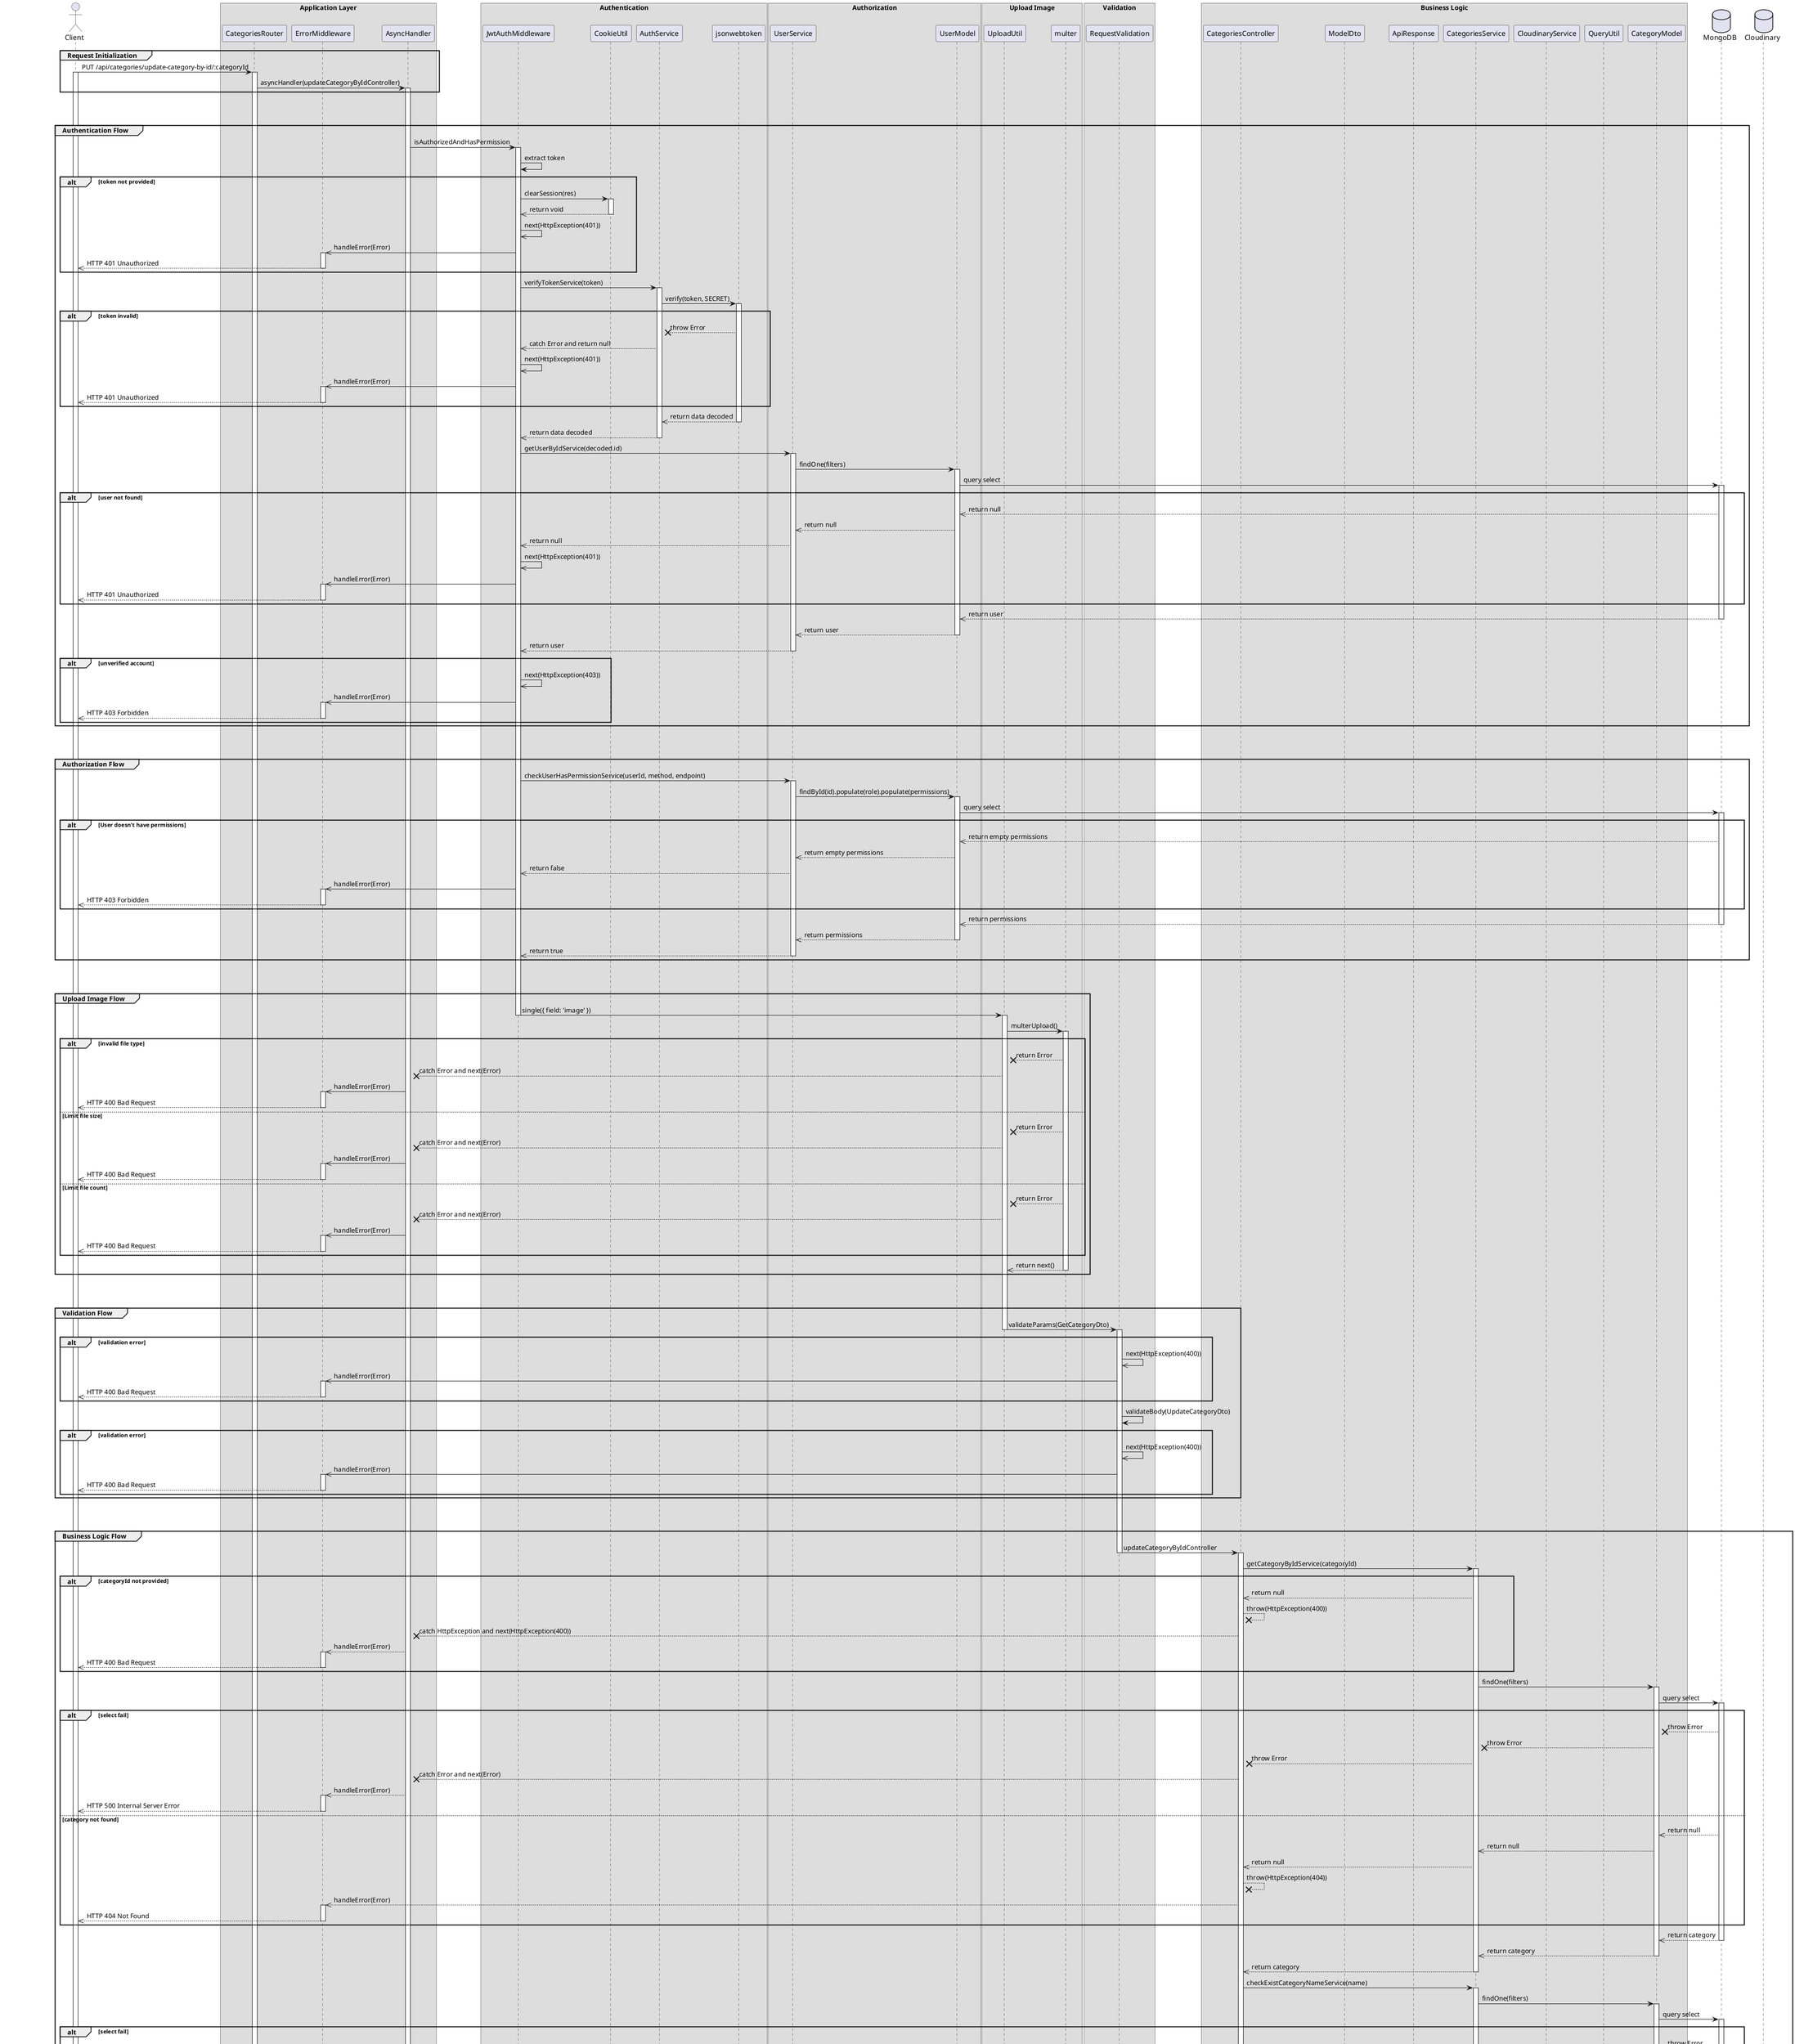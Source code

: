 @startuml update Category

actor Client

box "Application Layer"
participant CategoriesRouter 
participant ErrorMiddleware 
participant AsyncHandler 
end box

box "Authentication"
participant JwtAuthMiddleware 
participant CookieUtil
participant AuthService
participant jsonwebtoken
end box

box "Authorization"
participant UserService 
participant UserModel
end box

box "Upload Image"
participant UploadUtil
participant multer
end box

box "Validation"
participant RequestValidation
end box

box "Business Logic"
participant CategoriesController
participant ModelDto
participant ApiResponse
participant CategoriesService
participant CloudinaryService
participant QueryUtil
participant CategoryModel
end box

database MongoDB
database Cloudinary

' Step 1
group Request Initialization
    Client -> CategoriesRouter: PUT /api/categories/update-category-by-id/:categoryId
    activate Client
    activate CategoriesRouter
    CategoriesRouter -> AsyncHandler: asyncHandler(updateCategoryByIdController)
    activate AsyncHandler
end

break
break

' Step 2
group Authentication Flow
    AsyncHandler -> JwtAuthMiddleware: isAuthorizedAndHasPermission
    activate JwtAuthMiddleware

    JwtAuthMiddleware -> JwtAuthMiddleware: extract token
    alt token not provided
        JwtAuthMiddleware -> CookieUtil: clearSession(res)
        activate CookieUtil
        CookieUtil -->> JwtAuthMiddleware: return void
        deactivate CookieUtil
        JwtAuthMiddleware ->> JwtAuthMiddleware: next(HttpException(401))
        JwtAuthMiddleware ->> ErrorMiddleware: handleError(Error)
        activate ErrorMiddleware
        ErrorMiddleware -->> Client: HTTP 401 Unauthorized
        deactivate ErrorMiddleware
    end 

    JwtAuthMiddleware -> AuthService: verifyTokenService(token)
    activate AuthService
    AuthService -> jsonwebtoken: verify(token, SECRET)
    activate jsonwebtoken
    alt token invalid
        jsonwebtoken --x AuthService: throw Error
        AuthService -->> JwtAuthMiddleware: catch Error and return null
        JwtAuthMiddleware ->> JwtAuthMiddleware: next(HttpException(401))
        JwtAuthMiddleware ->> ErrorMiddleware: handleError(Error)
        activate ErrorMiddleware
        ErrorMiddleware -->> Client: HTTP 401 Unauthorized
        deactivate ErrorMiddleware
    end

    jsonwebtoken -->> AuthService: return data decoded
    deactivate jsonwebtoken
    AuthService -->> JwtAuthMiddleware: return data decoded
    deactivate AuthService
    JwtAuthMiddleware -> UserService: getUserByIdService(decoded.id)
    activate UserService
    UserService -> UserModel: findOne(filters)
    activate UserModel
    UserModel -> MongoDB: query select
    activate MongoDB

    alt user not found
        MongoDB -->> UserModel: return null
        UserModel -->> UserService: return null
        UserService -->> JwtAuthMiddleware: return null
        JwtAuthMiddleware ->> JwtAuthMiddleware: next(HttpException(401))
        JwtAuthMiddleware ->> ErrorMiddleware: handleError(Error)
        activate ErrorMiddleware
        ErrorMiddleware -->> Client: HTTP 401 Unauthorized
        deactivate ErrorMiddleware
    end

    MongoDB -->> UserModel: return user
    deactivate MongoDB
    UserModel -->> UserService: return user
    deactivate UserModel
    UserService -->> JwtAuthMiddleware: return user
    deactivate UserService

    alt unverified account
        JwtAuthMiddleware ->> JwtAuthMiddleware: next(HttpException(403))
        JwtAuthMiddleware ->> ErrorMiddleware: handleError(Error)
        activate ErrorMiddleware
        ErrorMiddleware -->> Client: HTTP 403 Forbidden
        deactivate ErrorMiddleware
    end
end

break
break

' Step 3
group Authorization Flow
    JwtAuthMiddleware -> UserService: checkUserHasPermissionService(userId, method, endpoint)
    activate UserService
    UserService -> UserModel: findById(id).populate(role).populate(permissions)
    activate UserModel
    UserModel -> MongoDB: query select
    activate MongoDB

    alt User doesn't have permissions 
        MongoDB -->> UserModel: return empty permissions
        UserModel -->> UserService: return empty permissions
        UserService -->> JwtAuthMiddleware: return false
        JwtAuthMiddleware ->> ErrorMiddleware: handleError(Error)
        activate ErrorMiddleware
        ErrorMiddleware -->> Client: HTTP 403 Forbidden
        deactivate ErrorMiddleware
    end

    MongoDB -->> UserModel: return permissions
    deactivate MongoDB
    UserModel -->> UserService: return permissions
    deactivate UserModel
    UserService -->> JwtAuthMiddleware: return true
    deactivate UserService
end

break
break

' Step 4
group Upload Image Flow
    JwtAuthMiddleware -> UploadUtil: single({ field: 'image' })
    deactivate JwtAuthMiddleware
    activate UploadUtil
    UploadUtil -> multer: multerUpload()
    activate multer

    alt invalid file type
        multer --x UploadUtil: return Error
        UploadUtil --x AsyncHandler: catch Error and next(Error)
        AsyncHandler ->> ErrorMiddleware: handleError(Error)
        activate ErrorMiddleware
        ErrorMiddleware -->> Client: HTTP 400 Bad Request
        deactivate ErrorMiddleware

    else Limit file size
        multer --x UploadUtil: return Error
        UploadUtil --x AsyncHandler: catch Error and next(Error)
        AsyncHandler ->> ErrorMiddleware: handleError(Error) 
        activate ErrorMiddleware
        ErrorMiddleware -->> Client: HTTP 400 Bad Request
        deactivate ErrorMiddleware

    else Limit file count
        multer --x UploadUtil: return Error
        UploadUtil --x AsyncHandler: catch Error and next(Error)
        AsyncHandler ->> ErrorMiddleware: handleError(Error) 
        activate ErrorMiddleware
        ErrorMiddleware -->> Client: HTTP 400 Bad Request
        deactivate ErrorMiddleware
    end 

    multer -->> UploadUtil: return next()
    deactivate multer   

end

break 
break

' Step 5
group Validation Flow
    UploadUtil -> RequestValidation: validateParams(GetCategoryDto)
    deactivate UploadUtil
    activate RequestValidation
    alt validation error
        RequestValidation ->> RequestValidation: next(HttpException(400))
        RequestValidation ->> ErrorMiddleware: handleError(Error)
        activate ErrorMiddleware
        ErrorMiddleware -->> Client: HTTP 400 Bad Request
        deactivate ErrorMiddleware
    end
    RequestValidation -> RequestValidation: validateBody(UpdateCategoryDto)
    alt validation error
        RequestValidation ->> RequestValidation: next(HttpException(400))
        RequestValidation ->> ErrorMiddleware: handleError(Error)
        activate ErrorMiddleware
        ErrorMiddleware -->> Client: HTTP 400 Bad Request
        deactivate ErrorMiddleware
    end
end

break
break


' Step 6
group Business Logic Flow
    RequestValidation -> CategoriesController: updateCategoryByIdController
    deactivate RequestValidation
    activate CategoriesController
    CategoriesController -> CategoriesService: getCategoryByIdService(categoryId)
    activate CategoriesService

    alt categoryId not provided
        CategoriesService -->> CategoriesController: return null
        CategoriesController --x CategoriesController: throw(HttpException(400))
        CategoriesController --x AsyncHandler: catch HttpException and next(HttpException(400))
        AsyncHandler -->> ErrorMiddleware: handleError(Error) 
        activate ErrorMiddleware
        ErrorMiddleware -->> Client: HTTP 400 Bad Request
        deactivate ErrorMiddleware
    end

    CategoriesService -> CategoryModel: findOne(filters)
    activate CategoryModel
    CategoryModel -> MongoDB: query select
    activate MongoDB

    alt select fail 
        MongoDB --x CategoryModel: throw Error
        CategoryModel --x CategoriesService: throw Error
        CategoriesService --x CategoriesController: throw Error
        CategoriesController --x AsyncHandler: catch Error and next(Error)
        AsyncHandler -->> ErrorMiddleware: handleError(Error) 
        activate ErrorMiddleware
        ErrorMiddleware -->> Client: HTTP 500 Internal Server Error
        deactivate ErrorMiddleware
    else category not found
        MongoDB -->> CategoryModel: return null
        CategoryModel -->> CategoriesService: return null
        CategoriesService -->> CategoriesController: return null
        CategoriesController --x CategoriesController: throw(HttpException(404))
        CategoriesController -->> ErrorMiddleware: handleError(Error)
        activate ErrorMiddleware
        ErrorMiddleware -->> Client: HTTP 404 Not Found
        deactivate ErrorMiddleware
    end

    MongoDB -->> CategoryModel: return category
    deactivate MongoDB
    CategoryModel -->> CategoriesService: return category
    deactivate CategoryModel
    CategoriesService -->> CategoriesController: return category
    deactivate CategoriesService
    CategoriesController -> CategoriesService: checkExistCategoryNameService(name)
    activate CategoriesService
    CategoriesService -> CategoryModel: findOne(filters)
    activate CategoryModel
    CategoryModel -> MongoDB: query select
    activate MongoDB

    alt select fail 
        MongoDB --x CategoryModel: throw Error
        CategoryModel --x CategoriesService: throw Error
        CategoriesService --x CategoriesController: throw Error
        CategoriesController --x AsyncHandler: catch Error and next(Error)
        AsyncHandler -->> ErrorMiddleware: handleError(Error) 
        activate ErrorMiddleware
        ErrorMiddleware -->> Client: HTTP 500 Internal Server Error
        deactivate ErrorMiddleware

    else name category already exists
        MongoDB -->> CategoryModel: return true
        CategoryModel -->> CategoriesService: return true
        CategoriesService -->> CategoriesController: return true
        CategoriesController --x CategoriesController: throw(HttpException(400))
        CategoriesController --x AsyncHandler: catch HttpException and next(HttpException(400))
        AsyncHandler -->> ErrorMiddleware: handleError(Error) 
        activate ErrorMiddleware
        ErrorMiddleware -->> Client: HTTP 400 Bad Request
        deactivate ErrorMiddleware
    end
    
    MongoDB -->> CategoryModel: return false
    deactivate MongoDB
    CategoryModel -->> CategoriesService: return false
    deactivate CategoryModel
    CategoriesService -->> CategoriesController: return false
    deactivate CategoriesService
    CategoriesController -> CloudinaryService: uploadImageBufferService(buffer, folderName)
    activate CloudinaryService
    CloudinaryService -> CloudinaryService: sharp(buffer)
    CloudinaryService -> Cloudinary: upLoad_stream(buffer, options)
    activate Cloudinary

    alt upload fail
        Cloudinary --x CloudinaryService: throw Error
        CloudinaryService --x CategoriesController: throw Error
        CategoriesController --x AsyncHandler: catch Error and next(Error)
        AsyncHandler -->> ErrorMiddleware: handleError(Error) 
        activate ErrorMiddleware
        ErrorMiddleware -->> Client: HTTP 500 Internal Server Error
        deactivate ErrorMiddleware
    end

    Cloudinary -->> CloudinaryService: return imageUrl
    deactivate Cloudinary
    CloudinaryService -->> CategoriesController: return imageUrl
    deactivate CloudinaryService
    CategoriesController -> CategoriesService: updateCategoryInfoByIdService(categoryId, categoryData)
    activate CategoriesService
    CategoriesService -> CategoryModel: findByIdAndUpdate(id, categoryData, options)
    activate CategoryModel
    CategoryModel -> MongoDB: query update
    activate MongoDB

    alt update fail
        MongoDB --x CategoryModel: throw Error
        CategoryModel --x CategoriesService: throw Error
        CategoriesService --x CategoriesController: throw Error
        CategoriesController --x AsyncHandler: catch Error and next(Error)
        AsyncHandler -->> ErrorMiddleware: handleError(Error) 
        activate ErrorMiddleware
        ErrorMiddleware -->> Client: HTTP 500 Internal Server Error
        deactivate ErrorMiddleware
    end

    MongoDB -->> CategoryModel: return category
    deactivate MongoDB
    CategoryModel -->> CategoriesService: return category
    deactivate CategoryModel
    CategoriesService -->> CategoriesController: return category
    deactivate CategoriesService


end

group Transform data response
    CategoriesController -> ModelDto: new(CategoryDto, category)
    activate ModelDto
    ModelDto -->> CategoriesController: return CategoryDto instance
    deactivate ModelDto

    CategoriesController -> ApiResponse: success(TotalCount, CategoryDto, success message)
    activate ApiResponse
    ApiResponse -->> CategoriesController: return ApiResponse instance
    deactivate ApiResponse 
end

CategoriesController -->> AsyncHandler: return ApiResponse instance
deactivate CategoriesController
AsyncHandler --> Client: HTTP 200 Success
deactivate AsyncHandler
deactivate CategoriesRouter

@enduml